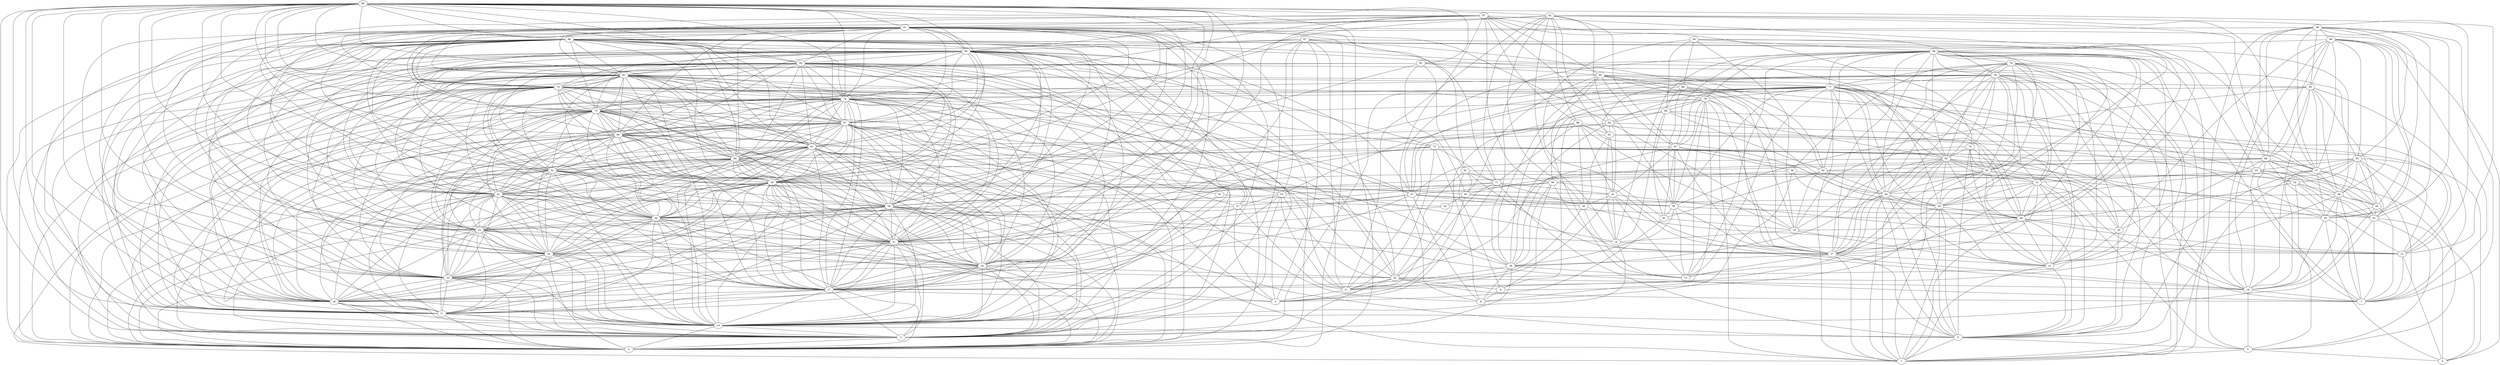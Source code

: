 digraph "sensornet-topology" {
label = "";
rankdir="BT";"0"->"2" [arrowhead = "both"] 
"0"->"10" [arrowhead = "both"] 
"0"->"11" [arrowhead = "both"] 
"0"->"16" [arrowhead = "both"] 
"0"->"23" [arrowhead = "both"] 
"0"->"24" [arrowhead = "both"] 
"0"->"25" [arrowhead = "both"] 
"0"->"31" [arrowhead = "both"] 
"0"->"33" [arrowhead = "both"] 
"0"->"34" [arrowhead = "both"] 
"0"->"36" [arrowhead = "both"] 
"0"->"41" [arrowhead = "both"] 
"0"->"49" [arrowhead = "both"] 
"0"->"52" [arrowhead = "both"] 
"0"->"60" [arrowhead = "both"] 
"0"->"61" [arrowhead = "both"] 
"0"->"66" [arrowhead = "both"] 
"0"->"73" [arrowhead = "both"] 
"0"->"74" [arrowhead = "both"] 
"0"->"75" [arrowhead = "both"] 
"0"->"81" [arrowhead = "both"] 
"0"->"83" [arrowhead = "both"] 
"0"->"84" [arrowhead = "both"] 
"0"->"86" [arrowhead = "both"] 
"0"->"91" [arrowhead = "both"] 
"0"->"99" [arrowhead = "both"] 
"1"->"5" [arrowhead = "both"] 
"1"->"9" [arrowhead = "both"] 
"1"->"15" [arrowhead = "both"] 
"1"->"27" [arrowhead = "both"] 
"1"->"28" [arrowhead = "both"] 
"1"->"29" [arrowhead = "both"] 
"1"->"40" [arrowhead = "both"] 
"1"->"59" [arrowhead = "both"] 
"1"->"61" [arrowhead = "both"] 
"1"->"65" [arrowhead = "both"] 
"1"->"73" [arrowhead = "both"] 
"1"->"76" [arrowhead = "both"] 
"1"->"77" [arrowhead = "both"] 
"1"->"78" [arrowhead = "both"] 
"1"->"79" [arrowhead = "both"] 
"1"->"90" [arrowhead = "both"] 
"1"->"98" [arrowhead = "both"] 
"2"->"10" [arrowhead = "both"] 
"2"->"11" [arrowhead = "both"] 
"2"->"16" [arrowhead = "both"] 
"2"->"17" [arrowhead = "both"] 
"2"->"22" [arrowhead = "both"] 
"2"->"23" [arrowhead = "both"] 
"2"->"24" [arrowhead = "both"] 
"2"->"25" [arrowhead = "both"] 
"2"->"26" [arrowhead = "both"] 
"2"->"31" [arrowhead = "both"] 
"2"->"33" [arrowhead = "both"] 
"2"->"36" [arrowhead = "both"] 
"2"->"41" [arrowhead = "both"] 
"2"->"49" [arrowhead = "both"] 
"2"->"53" [arrowhead = "both"] 
"2"->"60" [arrowhead = "both"] 
"2"->"61" [arrowhead = "both"] 
"2"->"66" [arrowhead = "both"] 
"2"->"67" [arrowhead = "both"] 
"2"->"73" [arrowhead = "both"] 
"2"->"74" [arrowhead = "both"] 
"2"->"75" [arrowhead = "both"] 
"2"->"78" [arrowhead = "both"] 
"2"->"81" [arrowhead = "both"] 
"2"->"83" [arrowhead = "both"] 
"2"->"86" [arrowhead = "both"] 
"2"->"91" [arrowhead = "both"] 
"2"->"99" [arrowhead = "both"] 
"3"->"17" [arrowhead = "both"] 
"3"->"21" [arrowhead = "both"] 
"3"->"30" [arrowhead = "both"] 
"3"->"34" [arrowhead = "both"] 
"3"->"37" [arrowhead = "both"] 
"3"->"45" [arrowhead = "both"] 
"3"->"67" [arrowhead = "both"] 
"3"->"71" [arrowhead = "both"] 
"3"->"76" [arrowhead = "both"] 
"3"->"84" [arrowhead = "both"] 
"3"->"87" [arrowhead = "both"] 
"4"->"5" [arrowhead = "both"] 
"4"->"12" [arrowhead = "both"] 
"4"->"35" [arrowhead = "both"] 
"4"->"43" [arrowhead = "both"] 
"4"->"55" [arrowhead = "both"] 
"4"->"91" [arrowhead = "both"] 
"4"->"93" [arrowhead = "both"] 
"5"->"9" [arrowhead = "both"] 
"5"->"18" [arrowhead = "both"] 
"5"->"43" [arrowhead = "both"] 
"5"->"51" [arrowhead = "both"] 
"5"->"54" [arrowhead = "both"] 
"5"->"78" [arrowhead = "both"] 
"5"->"93" [arrowhead = "both"] 
"6"->"8" [arrowhead = "both"] 
"6"->"26" [arrowhead = "both"] 
"6"->"47" [arrowhead = "both"] 
"6"->"58" [arrowhead = "both"] 
"6"->"66" [arrowhead = "both"] 
"6"->"72" [arrowhead = "both"] 
"6"->"76" [arrowhead = "both"] 
"6"->"97" [arrowhead = "both"] 
"7"->"12" [arrowhead = "both"] 
"7"->"18" [arrowhead = "both"] 
"7"->"22" [arrowhead = "both"] 
"7"->"35" [arrowhead = "both"] 
"7"->"36" [arrowhead = "both"] 
"7"->"43" [arrowhead = "both"] 
"7"->"46" [arrowhead = "both"] 
"7"->"48" [arrowhead = "both"] 
"7"->"68" [arrowhead = "both"] 
"7"->"72" [arrowhead = "both"] 
"7"->"79" [arrowhead = "both"] 
"7"->"85" [arrowhead = "both"] 
"7"->"93" [arrowhead = "both"] 
"7"->"96" [arrowhead = "both"] 
"7"->"98" [arrowhead = "both"] 
"8"->"22" [arrowhead = "both"] 
"8"->"29" [arrowhead = "both"] 
"8"->"56" [arrowhead = "both"] 
"8"->"69" [arrowhead = "both"] 
"8"->"82" [arrowhead = "both"] 
"9"->"10" [arrowhead = "both"] 
"9"->"15" [arrowhead = "both"] 
"9"->"20" [arrowhead = "both"] 
"9"->"27" [arrowhead = "both"] 
"9"->"28" [arrowhead = "both"] 
"9"->"29" [arrowhead = "both"] 
"9"->"36" [arrowhead = "both"] 
"9"->"40" [arrowhead = "both"] 
"9"->"51" [arrowhead = "both"] 
"9"->"65" [arrowhead = "both"] 
"9"->"70" [arrowhead = "both"] 
"9"->"71" [arrowhead = "both"] 
"9"->"77" [arrowhead = "both"] 
"9"->"78" [arrowhead = "both"] 
"9"->"79" [arrowhead = "both"] 
"9"->"90" [arrowhead = "both"] 
"9"->"93" [arrowhead = "both"] 
"10"->"11" [arrowhead = "both"] 
"10"->"14" [arrowhead = "both"] 
"10"->"16" [arrowhead = "both"] 
"10"->"17" [arrowhead = "both"] 
"10"->"23" [arrowhead = "both"] 
"10"->"24" [arrowhead = "both"] 
"10"->"25" [arrowhead = "both"] 
"10"->"31" [arrowhead = "both"] 
"10"->"33" [arrowhead = "both"] 
"10"->"34" [arrowhead = "both"] 
"10"->"36" [arrowhead = "both"] 
"10"->"41" [arrowhead = "both"] 
"10"->"43" [arrowhead = "both"] 
"10"->"49" [arrowhead = "both"] 
"10"->"50" [arrowhead = "both"] 
"10"->"52" [arrowhead = "both"] 
"10"->"61" [arrowhead = "both"] 
"10"->"66" [arrowhead = "both"] 
"10"->"67" [arrowhead = "both"] 
"10"->"73" [arrowhead = "both"] 
"10"->"74" [arrowhead = "both"] 
"10"->"75" [arrowhead = "both"] 
"10"->"81" [arrowhead = "both"] 
"10"->"83" [arrowhead = "both"] 
"10"->"84" [arrowhead = "both"] 
"10"->"86" [arrowhead = "both"] 
"10"->"91" [arrowhead = "both"] 
"10"->"99" [arrowhead = "both"] 
"11"->"16" [arrowhead = "both"] 
"11"->"17" [arrowhead = "both"] 
"11"->"23" [arrowhead = "both"] 
"11"->"24" [arrowhead = "both"] 
"11"->"25" [arrowhead = "both"] 
"11"->"31" [arrowhead = "both"] 
"11"->"33" [arrowhead = "both"] 
"11"->"34" [arrowhead = "both"] 
"11"->"36" [arrowhead = "both"] 
"11"->"41" [arrowhead = "both"] 
"11"->"49" [arrowhead = "both"] 
"11"->"52" [arrowhead = "both"] 
"11"->"60" [arrowhead = "both"] 
"11"->"66" [arrowhead = "both"] 
"11"->"67" [arrowhead = "both"] 
"11"->"73" [arrowhead = "both"] 
"11"->"74" [arrowhead = "both"] 
"11"->"75" [arrowhead = "both"] 
"11"->"81" [arrowhead = "both"] 
"11"->"83" [arrowhead = "both"] 
"11"->"84" [arrowhead = "both"] 
"11"->"86" [arrowhead = "both"] 
"11"->"91" [arrowhead = "both"] 
"11"->"99" [arrowhead = "both"] 
"12"->"14" [arrowhead = "both"] 
"12"->"28" [arrowhead = "both"] 
"12"->"38" [arrowhead = "both"] 
"12"->"42" [arrowhead = "both"] 
"12"->"54" [arrowhead = "both"] 
"12"->"64" [arrowhead = "both"] 
"12"->"69" [arrowhead = "both"] 
"12"->"88" [arrowhead = "both"] 
"12"->"92" [arrowhead = "both"] 
"12"->"99" [arrowhead = "both"] 
"13"->"26" [arrowhead = "both"] 
"13"->"27" [arrowhead = "both"] 
"13"->"38" [arrowhead = "both"] 
"13"->"39" [arrowhead = "both"] 
"13"->"40" [arrowhead = "both"] 
"13"->"42" [arrowhead = "both"] 
"13"->"76" [arrowhead = "both"] 
"13"->"77" [arrowhead = "both"] 
"13"->"89" [arrowhead = "both"] 
"13"->"90" [arrowhead = "both"] 
"14"->"19" [arrowhead = "both"] 
"14"->"41" [arrowhead = "both"] 
"14"->"42" [arrowhead = "both"] 
"14"->"60" [arrowhead = "both"] 
"14"->"62" [arrowhead = "both"] 
"14"->"69" [arrowhead = "both"] 
"14"->"90" [arrowhead = "both"] 
"14"->"92" [arrowhead = "both"] 
"15"->"19" [arrowhead = "both"] 
"15"->"20" [arrowhead = "both"] 
"15"->"27" [arrowhead = "both"] 
"15"->"28" [arrowhead = "both"] 
"15"->"29" [arrowhead = "both"] 
"15"->"40" [arrowhead = "both"] 
"15"->"51" [arrowhead = "both"] 
"15"->"59" [arrowhead = "both"] 
"15"->"70" [arrowhead = "both"] 
"15"->"77" [arrowhead = "both"] 
"15"->"78" [arrowhead = "both"] 
"15"->"79" [arrowhead = "both"] 
"15"->"83" [arrowhead = "both"] 
"15"->"90" [arrowhead = "both"] 
"16"->"17" [arrowhead = "both"] 
"16"->"23" [arrowhead = "both"] 
"16"->"24" [arrowhead = "both"] 
"16"->"25" [arrowhead = "both"] 
"16"->"31" [arrowhead = "both"] 
"16"->"33" [arrowhead = "both"] 
"16"->"34" [arrowhead = "both"] 
"16"->"36" [arrowhead = "both"] 
"16"->"41" [arrowhead = "both"] 
"16"->"49" [arrowhead = "both"] 
"16"->"52" [arrowhead = "both"] 
"16"->"56" [arrowhead = "both"] 
"16"->"60" [arrowhead = "both"] 
"16"->"61" [arrowhead = "both"] 
"16"->"67" [arrowhead = "both"] 
"16"->"73" [arrowhead = "both"] 
"16"->"74" [arrowhead = "both"] 
"16"->"75" [arrowhead = "both"] 
"16"->"81" [arrowhead = "both"] 
"16"->"83" [arrowhead = "both"] 
"16"->"84" [arrowhead = "both"] 
"16"->"86" [arrowhead = "both"] 
"16"->"91" [arrowhead = "both"] 
"16"->"99" [arrowhead = "both"] 
"17"->"23" [arrowhead = "both"] 
"17"->"24" [arrowhead = "both"] 
"17"->"25" [arrowhead = "both"] 
"17"->"26" [arrowhead = "both"] 
"17"->"31" [arrowhead = "both"] 
"17"->"34" [arrowhead = "both"] 
"17"->"36" [arrowhead = "both"] 
"17"->"37" [arrowhead = "both"] 
"17"->"41" [arrowhead = "both"] 
"17"->"49" [arrowhead = "both"] 
"17"->"51" [arrowhead = "both"] 
"17"->"52" [arrowhead = "both"] 
"17"->"53" [arrowhead = "both"] 
"17"->"60" [arrowhead = "both"] 
"17"->"61" [arrowhead = "both"] 
"17"->"66" [arrowhead = "both"] 
"17"->"73" [arrowhead = "both"] 
"17"->"74" [arrowhead = "both"] 
"17"->"75" [arrowhead = "both"] 
"17"->"81" [arrowhead = "both"] 
"17"->"84" [arrowhead = "both"] 
"17"->"86" [arrowhead = "both"] 
"17"->"87" [arrowhead = "both"] 
"17"->"91" [arrowhead = "both"] 
"17"->"99" [arrowhead = "both"] 
"18"->"22" [arrowhead = "both"] 
"18"->"35" [arrowhead = "both"] 
"18"->"42" [arrowhead = "both"] 
"18"->"44" [arrowhead = "both"] 
"18"->"46" [arrowhead = "both"] 
"18"->"48" [arrowhead = "both"] 
"18"->"55" [arrowhead = "both"] 
"18"->"56" [arrowhead = "both"] 
"18"->"57" [arrowhead = "both"] 
"18"->"72" [arrowhead = "both"] 
"18"->"85" [arrowhead = "both"] 
"18"->"96" [arrowhead = "both"] 
"18"->"98" [arrowhead = "both"] 
"19"->"30" [arrowhead = "both"] 
"19"->"44" [arrowhead = "both"] 
"19"->"54" [arrowhead = "both"] 
"19"->"64" [arrowhead = "both"] 
"19"->"65" [arrowhead = "both"] 
"19"->"70" [arrowhead = "both"] 
"19"->"80" [arrowhead = "both"] 
"19"->"88" [arrowhead = "both"] 
"19"->"94" [arrowhead = "both"] 
"20"->"28" [arrowhead = "both"] 
"20"->"59" [arrowhead = "both"] 
"20"->"65" [arrowhead = "both"] 
"20"->"68" [arrowhead = "both"] 
"20"->"78" [arrowhead = "both"] 
"20"->"96" [arrowhead = "both"] 
"21"->"22" [arrowhead = "both"] 
"21"->"37" [arrowhead = "both"] 
"21"->"38" [arrowhead = "both"] 
"21"->"42" [arrowhead = "both"] 
"21"->"48" [arrowhead = "both"] 
"21"->"53" [arrowhead = "both"] 
"21"->"72" [arrowhead = "both"] 
"21"->"81" [arrowhead = "both"] 
"21"->"87" [arrowhead = "both"] 
"21"->"88" [arrowhead = "both"] 
"21"->"92" [arrowhead = "both"] 
"22"->"24" [arrowhead = "both"] 
"22"->"33" [arrowhead = "both"] 
"22"->"52" [arrowhead = "both"] 
"22"->"53" [arrowhead = "both"] 
"22"->"57" [arrowhead = "both"] 
"22"->"68" [arrowhead = "both"] 
"22"->"71" [arrowhead = "both"] 
"22"->"74" [arrowhead = "both"] 
"22"->"82" [arrowhead = "both"] 
"22"->"83" [arrowhead = "both"] 
"22"->"84" [arrowhead = "both"] 
"23"->"24" [arrowhead = "both"] 
"23"->"25" [arrowhead = "both"] 
"23"->"31" [arrowhead = "both"] 
"23"->"33" [arrowhead = "both"] 
"23"->"34" [arrowhead = "both"] 
"23"->"36" [arrowhead = "both"] 
"23"->"41" [arrowhead = "both"] 
"23"->"49" [arrowhead = "both"] 
"23"->"52" [arrowhead = "both"] 
"23"->"60" [arrowhead = "both"] 
"23"->"61" [arrowhead = "both"] 
"23"->"66" [arrowhead = "both"] 
"23"->"67" [arrowhead = "both"] 
"23"->"74" [arrowhead = "both"] 
"23"->"75" [arrowhead = "both"] 
"23"->"81" [arrowhead = "both"] 
"23"->"83" [arrowhead = "both"] 
"23"->"84" [arrowhead = "both"] 
"23"->"86" [arrowhead = "both"] 
"23"->"91" [arrowhead = "both"] 
"23"->"99" [arrowhead = "both"] 
"24"->"25" [arrowhead = "both"] 
"24"->"31" [arrowhead = "both"] 
"24"->"33" [arrowhead = "both"] 
"24"->"36" [arrowhead = "both"] 
"24"->"41" [arrowhead = "both"] 
"24"->"47" [arrowhead = "both"] 
"24"->"49" [arrowhead = "both"] 
"24"->"52" [arrowhead = "both"] 
"24"->"60" [arrowhead = "both"] 
"24"->"61" [arrowhead = "both"] 
"24"->"66" [arrowhead = "both"] 
"24"->"67" [arrowhead = "both"] 
"24"->"72" [arrowhead = "both"] 
"24"->"73" [arrowhead = "both"] 
"24"->"75" [arrowhead = "both"] 
"24"->"81" [arrowhead = "both"] 
"24"->"83" [arrowhead = "both"] 
"24"->"86" [arrowhead = "both"] 
"24"->"91" [arrowhead = "both"] 
"24"->"99" [arrowhead = "both"] 
"25"->"31" [arrowhead = "both"] 
"25"->"32" [arrowhead = "both"] 
"25"->"33" [arrowhead = "both"] 
"25"->"34" [arrowhead = "both"] 
"25"->"36" [arrowhead = "both"] 
"25"->"41" [arrowhead = "both"] 
"25"->"49" [arrowhead = "both"] 
"25"->"52" [arrowhead = "both"] 
"25"->"60" [arrowhead = "both"] 
"25"->"61" [arrowhead = "both"] 
"25"->"66" [arrowhead = "both"] 
"25"->"67" [arrowhead = "both"] 
"25"->"73" [arrowhead = "both"] 
"25"->"74" [arrowhead = "both"] 
"25"->"81" [arrowhead = "both"] 
"25"->"83" [arrowhead = "both"] 
"25"->"84" [arrowhead = "both"] 
"25"->"86" [arrowhead = "both"] 
"25"->"91" [arrowhead = "both"] 
"25"->"99" [arrowhead = "both"] 
"26"->"27" [arrowhead = "both"] 
"26"->"39" [arrowhead = "both"] 
"26"->"40" [arrowhead = "both"] 
"26"->"56" [arrowhead = "both"] 
"26"->"63" [arrowhead = "both"] 
"26"->"64" [arrowhead = "both"] 
"26"->"67" [arrowhead = "both"] 
"26"->"73" [arrowhead = "both"] 
"26"->"77" [arrowhead = "both"] 
"26"->"89" [arrowhead = "both"] 
"26"->"90" [arrowhead = "both"] 
"27"->"28" [arrowhead = "both"] 
"27"->"29" [arrowhead = "both"] 
"27"->"31" [arrowhead = "both"] 
"27"->"39" [arrowhead = "both"] 
"27"->"40" [arrowhead = "both"] 
"27"->"51" [arrowhead = "both"] 
"27"->"56" [arrowhead = "both"] 
"27"->"59" [arrowhead = "both"] 
"27"->"63" [arrowhead = "both"] 
"27"->"65" [arrowhead = "both"] 
"27"->"76" [arrowhead = "both"] 
"27"->"78" [arrowhead = "both"] 
"27"->"79" [arrowhead = "both"] 
"27"->"82" [arrowhead = "both"] 
"27"->"87" [arrowhead = "both"] 
"27"->"89" [arrowhead = "both"] 
"27"->"90" [arrowhead = "both"] 
"28"->"29" [arrowhead = "both"] 
"28"->"40" [arrowhead = "both"] 
"28"->"47" [arrowhead = "both"] 
"28"->"51" [arrowhead = "both"] 
"28"->"59" [arrowhead = "both"] 
"28"->"62" [arrowhead = "both"] 
"28"->"65" [arrowhead = "both"] 
"28"->"70" [arrowhead = "both"] 
"28"->"77" [arrowhead = "both"] 
"28"->"79" [arrowhead = "both"] 
"28"->"90" [arrowhead = "both"] 
"28"->"94" [arrowhead = "both"] 
"28"->"97" [arrowhead = "both"] 
"29"->"40" [arrowhead = "both"] 
"29"->"51" [arrowhead = "both"] 
"29"->"55" [arrowhead = "both"] 
"29"->"58" [arrowhead = "both"] 
"29"->"59" [arrowhead = "both"] 
"29"->"65" [arrowhead = "both"] 
"29"->"77" [arrowhead = "both"] 
"29"->"78" [arrowhead = "both"] 
"29"->"86" [arrowhead = "both"] 
"29"->"88" [arrowhead = "both"] 
"29"->"90" [arrowhead = "both"] 
"30"->"39" [arrowhead = "both"] 
"30"->"44" [arrowhead = "both"] 
"30"->"63" [arrowhead = "both"] 
"30"->"69" [arrowhead = "both"] 
"30"->"94" [arrowhead = "both"] 
"31"->"33" [arrowhead = "both"] 
"31"->"34" [arrowhead = "both"] 
"31"->"36" [arrowhead = "both"] 
"31"->"41" [arrowhead = "both"] 
"31"->"47" [arrowhead = "both"] 
"31"->"49" [arrowhead = "both"] 
"31"->"52" [arrowhead = "both"] 
"31"->"60" [arrowhead = "both"] 
"31"->"61" [arrowhead = "both"] 
"31"->"66" [arrowhead = "both"] 
"31"->"67" [arrowhead = "both"] 
"31"->"73" [arrowhead = "both"] 
"31"->"74" [arrowhead = "both"] 
"31"->"75" [arrowhead = "both"] 
"31"->"77" [arrowhead = "both"] 
"31"->"83" [arrowhead = "both"] 
"31"->"84" [arrowhead = "both"] 
"31"->"86" [arrowhead = "both"] 
"31"->"91" [arrowhead = "both"] 
"31"->"97" [arrowhead = "both"] 
"31"->"99" [arrowhead = "both"] 
"32"->"45" [arrowhead = "both"] 
"32"->"48" [arrowhead = "both"] 
"32"->"95" [arrowhead = "both"] 
"33"->"34" [arrowhead = "both"] 
"33"->"36" [arrowhead = "both"] 
"33"->"41" [arrowhead = "both"] 
"33"->"49" [arrowhead = "both"] 
"33"->"52" [arrowhead = "both"] 
"33"->"60" [arrowhead = "both"] 
"33"->"61" [arrowhead = "both"] 
"33"->"66" [arrowhead = "both"] 
"33"->"72" [arrowhead = "both"] 
"33"->"73" [arrowhead = "both"] 
"33"->"74" [arrowhead = "both"] 
"33"->"75" [arrowhead = "both"] 
"33"->"81" [arrowhead = "both"] 
"33"->"84" [arrowhead = "both"] 
"33"->"86" [arrowhead = "both"] 
"33"->"91" [arrowhead = "both"] 
"33"->"99" [arrowhead = "both"] 
"34"->"36" [arrowhead = "both"] 
"34"->"37" [arrowhead = "both"] 
"34"->"41" [arrowhead = "both"] 
"34"->"47" [arrowhead = "both"] 
"34"->"49" [arrowhead = "both"] 
"34"->"53" [arrowhead = "both"] 
"34"->"60" [arrowhead = "both"] 
"34"->"61" [arrowhead = "both"] 
"34"->"66" [arrowhead = "both"] 
"34"->"67" [arrowhead = "both"] 
"34"->"73" [arrowhead = "both"] 
"34"->"75" [arrowhead = "both"] 
"34"->"81" [arrowhead = "both"] 
"34"->"83" [arrowhead = "both"] 
"34"->"86" [arrowhead = "both"] 
"34"->"87" [arrowhead = "both"] 
"34"->"91" [arrowhead = "both"] 
"34"->"97" [arrowhead = "both"] 
"34"->"99" [arrowhead = "both"] 
"35"->"39" [arrowhead = "both"] 
"35"->"46" [arrowhead = "both"] 
"35"->"48" [arrowhead = "both"] 
"35"->"57" [arrowhead = "both"] 
"35"->"65" [arrowhead = "both"] 
"35"->"68" [arrowhead = "both"] 
"35"->"77" [arrowhead = "both"] 
"35"->"96" [arrowhead = "both"] 
"35"->"98" [arrowhead = "both"] 
"36"->"41" [arrowhead = "both"] 
"36"->"49" [arrowhead = "both"] 
"36"->"52" [arrowhead = "both"] 
"36"->"57" [arrowhead = "both"] 
"36"->"59" [arrowhead = "both"] 
"36"->"60" [arrowhead = "both"] 
"36"->"61" [arrowhead = "both"] 
"36"->"66" [arrowhead = "both"] 
"36"->"67" [arrowhead = "both"] 
"36"->"73" [arrowhead = "both"] 
"36"->"74" [arrowhead = "both"] 
"36"->"75" [arrowhead = "both"] 
"36"->"81" [arrowhead = "both"] 
"36"->"83" [arrowhead = "both"] 
"36"->"84" [arrowhead = "both"] 
"36"->"91" [arrowhead = "both"] 
"36"->"99" [arrowhead = "both"] 
"37"->"53" [arrowhead = "both"] 
"37"->"67" [arrowhead = "both"] 
"37"->"71" [arrowhead = "both"] 
"37"->"84" [arrowhead = "both"] 
"37"->"86" [arrowhead = "both"] 
"38"->"42" [arrowhead = "both"] 
"38"->"47" [arrowhead = "both"] 
"38"->"62" [arrowhead = "both"] 
"38"->"71" [arrowhead = "both"] 
"38"->"88" [arrowhead = "both"] 
"38"->"92" [arrowhead = "both"] 
"39"->"45" [arrowhead = "both"] 
"39"->"47" [arrowhead = "both"] 
"39"->"50" [arrowhead = "both"] 
"39"->"63" [arrowhead = "both"] 
"39"->"76" [arrowhead = "both"] 
"39"->"77" [arrowhead = "both"] 
"39"->"80" [arrowhead = "both"] 
"39"->"85" [arrowhead = "both"] 
"39"->"97" [arrowhead = "both"] 
"40"->"44" [arrowhead = "both"] 
"40"->"51" [arrowhead = "both"] 
"40"->"59" [arrowhead = "both"] 
"40"->"63" [arrowhead = "both"] 
"40"->"65" [arrowhead = "both"] 
"40"->"76" [arrowhead = "both"] 
"40"->"77" [arrowhead = "both"] 
"40"->"78" [arrowhead = "both"] 
"40"->"79" [arrowhead = "both"] 
"40"->"90" [arrowhead = "both"] 
"41"->"49" [arrowhead = "both"] 
"41"->"52" [arrowhead = "both"] 
"41"->"60" [arrowhead = "both"] 
"41"->"61" [arrowhead = "both"] 
"41"->"64" [arrowhead = "both"] 
"41"->"66" [arrowhead = "both"] 
"41"->"67" [arrowhead = "both"] 
"41"->"73" [arrowhead = "both"] 
"41"->"74" [arrowhead = "both"] 
"41"->"75" [arrowhead = "both"] 
"41"->"81" [arrowhead = "both"] 
"41"->"83" [arrowhead = "both"] 
"41"->"84" [arrowhead = "both"] 
"41"->"86" [arrowhead = "both"] 
"41"->"95" [arrowhead = "both"] 
"41"->"98" [arrowhead = "both"] 
"41"->"99" [arrowhead = "both"] 
"42"->"49" [arrowhead = "both"] 
"42"->"62" [arrowhead = "both"] 
"42"->"63" [arrowhead = "both"] 
"42"->"64" [arrowhead = "both"] 
"42"->"71" [arrowhead = "both"] 
"42"->"88" [arrowhead = "both"] 
"43"->"45" [arrowhead = "both"] 
"43"->"46" [arrowhead = "both"] 
"43"->"48" [arrowhead = "both"] 
"43"->"54" [arrowhead = "both"] 
"43"->"55" [arrowhead = "both"] 
"43"->"57" [arrowhead = "both"] 
"43"->"82" [arrowhead = "both"] 
"43"->"96" [arrowhead = "both"] 
"43"->"98" [arrowhead = "both"] 
"44"->"68" [arrowhead = "both"] 
"44"->"69" [arrowhead = "both"] 
"44"->"80" [arrowhead = "both"] 
"44"->"86" [arrowhead = "both"] 
"44"->"90" [arrowhead = "both"] 
"45"->"49" [arrowhead = "both"] 
"45"->"82" [arrowhead = "both"] 
"45"->"89" [arrowhead = "both"] 
"45"->"93" [arrowhead = "both"] 
"45"->"95" [arrowhead = "both"] 
"46"->"48" [arrowhead = "both"] 
"46"->"57" [arrowhead = "both"] 
"46"->"58" [arrowhead = "both"] 
"46"->"68" [arrowhead = "both"] 
"46"->"85" [arrowhead = "both"] 
"46"->"93" [arrowhead = "both"] 
"46"->"98" [arrowhead = "both"] 
"47"->"56" [arrowhead = "both"] 
"47"->"65" [arrowhead = "both"] 
"47"->"74" [arrowhead = "both"] 
"47"->"78" [arrowhead = "both"] 
"47"->"81" [arrowhead = "both"] 
"47"->"84" [arrowhead = "both"] 
"47"->"88" [arrowhead = "both"] 
"47"->"89" [arrowhead = "both"] 
"48"->"54" [arrowhead = "both"] 
"48"->"57" [arrowhead = "both"] 
"48"->"68" [arrowhead = "both"] 
"48"->"85" [arrowhead = "both"] 
"48"->"87" [arrowhead = "both"] 
"48"->"93" [arrowhead = "both"] 
"48"->"96" [arrowhead = "both"] 
"49"->"52" [arrowhead = "both"] 
"49"->"60" [arrowhead = "both"] 
"49"->"61" [arrowhead = "both"] 
"49"->"66" [arrowhead = "both"] 
"49"->"67" [arrowhead = "both"] 
"49"->"73" [arrowhead = "both"] 
"49"->"74" [arrowhead = "both"] 
"49"->"75" [arrowhead = "both"] 
"49"->"81" [arrowhead = "both"] 
"49"->"83" [arrowhead = "both"] 
"49"->"84" [arrowhead = "both"] 
"49"->"86" [arrowhead = "both"] 
"49"->"91" [arrowhead = "both"] 
"49"->"92" [arrowhead = "both"] 
"49"->"95" [arrowhead = "both"] 
"50"->"75" [arrowhead = "both"] 
"51"->"55" [arrowhead = "both"] 
"51"->"59" [arrowhead = "both"] 
"51"->"65" [arrowhead = "both"] 
"51"->"77" [arrowhead = "both"] 
"51"->"78" [arrowhead = "both"] 
"51"->"79" [arrowhead = "both"] 
"51"->"90" [arrowhead = "both"] 
"52"->"60" [arrowhead = "both"] 
"52"->"61" [arrowhead = "both"] 
"52"->"66" [arrowhead = "both"] 
"52"->"67" [arrowhead = "both"] 
"52"->"72" [arrowhead = "both"] 
"52"->"73" [arrowhead = "both"] 
"52"->"74" [arrowhead = "both"] 
"52"->"75" [arrowhead = "both"] 
"52"->"81" [arrowhead = "both"] 
"52"->"83" [arrowhead = "both"] 
"52"->"86" [arrowhead = "both"] 
"52"->"91" [arrowhead = "both"] 
"52"->"99" [arrowhead = "both"] 
"53"->"67" [arrowhead = "both"] 
"53"->"71" [arrowhead = "both"] 
"53"->"77" [arrowhead = "both"] 
"53"->"84" [arrowhead = "both"] 
"53"->"87" [arrowhead = "both"] 
"54"->"55" [arrowhead = "both"] 
"54"->"62" [arrowhead = "both"] 
"54"->"93" [arrowhead = "both"] 
"55"->"68" [arrowhead = "both"] 
"55"->"80" [arrowhead = "both"] 
"55"->"90" [arrowhead = "both"] 
"55"->"93" [arrowhead = "both"] 
"56"->"58" [arrowhead = "both"] 
"56"->"76" [arrowhead = "both"] 
"56"->"97" [arrowhead = "both"] 
"57"->"68" [arrowhead = "both"] 
"57"->"72" [arrowhead = "both"] 
"57"->"75" [arrowhead = "both"] 
"57"->"85" [arrowhead = "both"] 
"57"->"86" [arrowhead = "both"] 
"57"->"92" [arrowhead = "both"] 
"57"->"93" [arrowhead = "both"] 
"57"->"96" [arrowhead = "both"] 
"57"->"98" [arrowhead = "both"] 
"58"->"63" [arrowhead = "both"] 
"58"->"79" [arrowhead = "both"] 
"59"->"65" [arrowhead = "both"] 
"59"->"70" [arrowhead = "both"] 
"59"->"77" [arrowhead = "both"] 
"59"->"78" [arrowhead = "both"] 
"59"->"79" [arrowhead = "both"] 
"59"->"86" [arrowhead = "both"] 
"59"->"90" [arrowhead = "both"] 
"60"->"61" [arrowhead = "both"] 
"60"->"63" [arrowhead = "both"] 
"60"->"64" [arrowhead = "both"] 
"60"->"66" [arrowhead = "both"] 
"60"->"67" [arrowhead = "both"] 
"60"->"73" [arrowhead = "both"] 
"60"->"74" [arrowhead = "both"] 
"60"->"75" [arrowhead = "both"] 
"60"->"81" [arrowhead = "both"] 
"60"->"83" [arrowhead = "both"] 
"60"->"84" [arrowhead = "both"] 
"60"->"86" [arrowhead = "both"] 
"60"->"91" [arrowhead = "both"] 
"60"->"99" [arrowhead = "both"] 
"61"->"62" [arrowhead = "both"] 
"61"->"66" [arrowhead = "both"] 
"61"->"67" [arrowhead = "both"] 
"61"->"73" [arrowhead = "both"] 
"61"->"74" [arrowhead = "both"] 
"61"->"75" [arrowhead = "both"] 
"61"->"81" [arrowhead = "both"] 
"61"->"83" [arrowhead = "both"] 
"61"->"84" [arrowhead = "both"] 
"61"->"86" [arrowhead = "both"] 
"61"->"91" [arrowhead = "both"] 
"61"->"99" [arrowhead = "both"] 
"62"->"64" [arrowhead = "both"] 
"62"->"78" [arrowhead = "both"] 
"62"->"88" [arrowhead = "both"] 
"62"->"92" [arrowhead = "both"] 
"63"->"76" [arrowhead = "both"] 
"63"->"77" [arrowhead = "both"] 
"63"->"89" [arrowhead = "both"] 
"63"->"90" [arrowhead = "both"] 
"63"->"92" [arrowhead = "both"] 
"64"->"69" [arrowhead = "both"] 
"64"->"77" [arrowhead = "both"] 
"64"->"91" [arrowhead = "both"] 
"64"->"92" [arrowhead = "both"] 
"65"->"69" [arrowhead = "both"] 
"65"->"70" [arrowhead = "both"] 
"65"->"77" [arrowhead = "both"] 
"65"->"78" [arrowhead = "both"] 
"65"->"79" [arrowhead = "both"] 
"65"->"81" [arrowhead = "both"] 
"65"->"90" [arrowhead = "both"] 
"66"->"67" [arrowhead = "both"] 
"66"->"73" [arrowhead = "both"] 
"66"->"74" [arrowhead = "both"] 
"66"->"75" [arrowhead = "both"] 
"66"->"78" [arrowhead = "both"] 
"66"->"81" [arrowhead = "both"] 
"66"->"83" [arrowhead = "both"] 
"66"->"84" [arrowhead = "both"] 
"66"->"86" [arrowhead = "both"] 
"66"->"91" [arrowhead = "both"] 
"66"->"99" [arrowhead = "both"] 
"67"->"73" [arrowhead = "both"] 
"67"->"74" [arrowhead = "both"] 
"67"->"75" [arrowhead = "both"] 
"67"->"76" [arrowhead = "both"] 
"67"->"81" [arrowhead = "both"] 
"67"->"83" [arrowhead = "both"] 
"67"->"84" [arrowhead = "both"] 
"67"->"86" [arrowhead = "both"] 
"67"->"87" [arrowhead = "both"] 
"67"->"91" [arrowhead = "both"] 
"67"->"99" [arrowhead = "both"] 
"68"->"72" [arrowhead = "both"] 
"68"->"85" [arrowhead = "both"] 
"68"->"92" [arrowhead = "both"] 
"68"->"94" [arrowhead = "both"] 
"68"->"96" [arrowhead = "both"] 
"68"->"98" [arrowhead = "both"] 
"69"->"76" [arrowhead = "both"] 
"69"->"80" [arrowhead = "both"] 
"69"->"94" [arrowhead = "both"] 
"70"->"78" [arrowhead = "both"] 
"70"->"97" [arrowhead = "both"] 
"71"->"72" [arrowhead = "both"] 
"71"->"82" [arrowhead = "both"] 
"71"->"87" [arrowhead = "both"] 
"71"->"88" [arrowhead = "both"] 
"71"->"92" [arrowhead = "both"] 
"72"->"74" [arrowhead = "both"] 
"72"->"83" [arrowhead = "both"] 
"73"->"74" [arrowhead = "both"] 
"73"->"75" [arrowhead = "both"] 
"73"->"77" [arrowhead = "both"] 
"73"->"81" [arrowhead = "both"] 
"73"->"83" [arrowhead = "both"] 
"73"->"84" [arrowhead = "both"] 
"73"->"86" [arrowhead = "both"] 
"73"->"91" [arrowhead = "both"] 
"73"->"99" [arrowhead = "both"] 
"74"->"75" [arrowhead = "both"] 
"74"->"80" [arrowhead = "both"] 
"74"->"81" [arrowhead = "both"] 
"74"->"83" [arrowhead = "both"] 
"74"->"85" [arrowhead = "both"] 
"74"->"86" [arrowhead = "both"] 
"74"->"91" [arrowhead = "both"] 
"74"->"97" [arrowhead = "both"] 
"74"->"99" [arrowhead = "both"] 
"75"->"81" [arrowhead = "both"] 
"75"->"83" [arrowhead = "both"] 
"75"->"84" [arrowhead = "both"] 
"75"->"86" [arrowhead = "both"] 
"75"->"91" [arrowhead = "both"] 
"75"->"92" [arrowhead = "both"] 
"75"->"99" [arrowhead = "both"] 
"76"->"77" [arrowhead = "both"] 
"76"->"89" [arrowhead = "both"] 
"76"->"90" [arrowhead = "both"] 
"77"->"78" [arrowhead = "both"] 
"77"->"79" [arrowhead = "both"] 
"77"->"81" [arrowhead = "both"] 
"77"->"89" [arrowhead = "both"] 
"77"->"90" [arrowhead = "both"] 
"78"->"79" [arrowhead = "both"] 
"78"->"90" [arrowhead = "both"] 
"78"->"97" [arrowhead = "both"] 
"79"->"90" [arrowhead = "both"] 
"80"->"89" [arrowhead = "both"] 
"80"->"94" [arrowhead = "both"] 
"81"->"83" [arrowhead = "both"] 
"81"->"84" [arrowhead = "both"] 
"81"->"86" [arrowhead = "both"] 
"81"->"91" [arrowhead = "both"] 
"81"->"97" [arrowhead = "both"] 
"81"->"99" [arrowhead = "both"] 
"82"->"91" [arrowhead = "both"] 
"82"->"95" [arrowhead = "both"] 
"83"->"84" [arrowhead = "both"] 
"83"->"86" [arrowhead = "both"] 
"83"->"91" [arrowhead = "both"] 
"83"->"99" [arrowhead = "both"] 
"84"->"86" [arrowhead = "both"] 
"84"->"87" [arrowhead = "both"] 
"84"->"91" [arrowhead = "both"] 
"84"->"97" [arrowhead = "both"] 
"84"->"99" [arrowhead = "both"] 
"85"->"89" [arrowhead = "both"] 
"85"->"96" [arrowhead = "both"] 
"85"->"98" [arrowhead = "both"] 
"86"->"91" [arrowhead = "both"] 
"86"->"99" [arrowhead = "both"] 
"88"->"92" [arrowhead = "both"] 
"88"->"97" [arrowhead = "both"] 
"89"->"95" [arrowhead = "both"] 
"89"->"97" [arrowhead = "both"] 
"90"->"94" [arrowhead = "both"] 
"90"->"96" [arrowhead = "both"] 
"91"->"92" [arrowhead = "both"] 
"91"->"97" [arrowhead = "both"] 
"91"->"99" [arrowhead = "both"] 
"92"->"99" [arrowhead = "both"] 
"93"->"95" [arrowhead = "both"] 
"93"->"96" [arrowhead = "both"] 
"93"->"98" [arrowhead = "both"] 
"95"->"99" [arrowhead = "both"] 
"96"->"98" [arrowhead = "both"] 
}